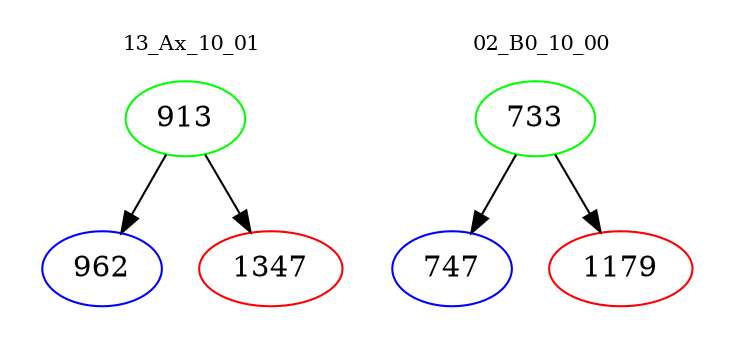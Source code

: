 digraph{
subgraph cluster_0 {
color = white
label = "13_Ax_10_01";
fontsize=10;
T0_913 [label="913", color="green"]
T0_913 -> T0_962 [color="black"]
T0_962 [label="962", color="blue"]
T0_913 -> T0_1347 [color="black"]
T0_1347 [label="1347", color="red"]
}
subgraph cluster_1 {
color = white
label = "02_B0_10_00";
fontsize=10;
T1_733 [label="733", color="green"]
T1_733 -> T1_747 [color="black"]
T1_747 [label="747", color="blue"]
T1_733 -> T1_1179 [color="black"]
T1_1179 [label="1179", color="red"]
}
}
